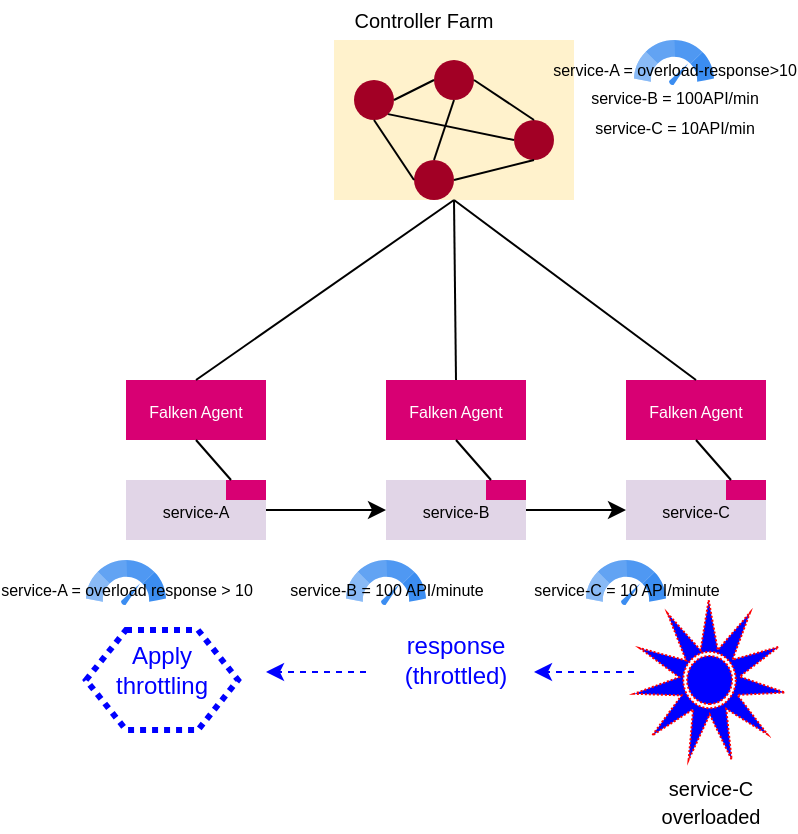 <mxfile version="14.5.8" type="github">
  <diagram id="yZIHSuRr316w4IqbBefV" name="Page-1">
    <mxGraphModel dx="938" dy="536" grid="1" gridSize="10" guides="1" tooltips="1" connect="1" arrows="1" fold="1" page="1" pageScale="1" pageWidth="850" pageHeight="1100" math="0" shadow="0">
      <root>
        <mxCell id="0" />
        <mxCell id="1" parent="0" />
        <mxCell id="0nwCaB0LVHe2-dGo3pXc-1" value="" style="rounded=0;whiteSpace=wrap;html=1;fillColor=#fff2cc;strokeColor=none;" vertex="1" parent="1">
          <mxGeometry x="300" y="180" width="120" height="80" as="geometry" />
        </mxCell>
        <mxCell id="0nwCaB0LVHe2-dGo3pXc-2" value="" style="ellipse;whiteSpace=wrap;html=1;aspect=fixed;fillColor=#a20025;fontColor=#ffffff;strokeColor=none;" vertex="1" parent="1">
          <mxGeometry x="310" y="200" width="20" height="20" as="geometry" />
        </mxCell>
        <mxCell id="0nwCaB0LVHe2-dGo3pXc-3" value="" style="ellipse;whiteSpace=wrap;html=1;aspect=fixed;fillColor=#a20025;fontColor=#ffffff;strokeColor=none;" vertex="1" parent="1">
          <mxGeometry x="390" y="220" width="20" height="20" as="geometry" />
        </mxCell>
        <mxCell id="0nwCaB0LVHe2-dGo3pXc-4" value="" style="ellipse;whiteSpace=wrap;html=1;aspect=fixed;fillColor=#a20025;fontColor=#ffffff;strokeColor=none;" vertex="1" parent="1">
          <mxGeometry x="340" y="240" width="20" height="20" as="geometry" />
        </mxCell>
        <mxCell id="0nwCaB0LVHe2-dGo3pXc-5" value="" style="ellipse;whiteSpace=wrap;html=1;aspect=fixed;fillColor=#a20025;fontColor=#ffffff;strokeColor=none;" vertex="1" parent="1">
          <mxGeometry x="350" y="190" width="20" height="20" as="geometry" />
        </mxCell>
        <mxCell id="0nwCaB0LVHe2-dGo3pXc-6" value="" style="endArrow=none;html=1;exitX=1;exitY=0.5;exitDx=0;exitDy=0;entryX=0;entryY=0.5;entryDx=0;entryDy=0;" edge="1" parent="1" source="0nwCaB0LVHe2-dGo3pXc-2" target="0nwCaB0LVHe2-dGo3pXc-5">
          <mxGeometry width="50" height="50" relative="1" as="geometry">
            <mxPoint x="410" y="560" as="sourcePoint" />
            <mxPoint x="460" y="510" as="targetPoint" />
          </mxGeometry>
        </mxCell>
        <mxCell id="0nwCaB0LVHe2-dGo3pXc-7" value="" style="endArrow=none;html=1;exitX=1;exitY=0.5;exitDx=0;exitDy=0;entryX=0.5;entryY=0;entryDx=0;entryDy=0;" edge="1" parent="1" source="0nwCaB0LVHe2-dGo3pXc-5" target="0nwCaB0LVHe2-dGo3pXc-3">
          <mxGeometry width="50" height="50" relative="1" as="geometry">
            <mxPoint x="390" y="430" as="sourcePoint" />
            <mxPoint x="440" y="380" as="targetPoint" />
          </mxGeometry>
        </mxCell>
        <mxCell id="0nwCaB0LVHe2-dGo3pXc-8" value="" style="endArrow=none;html=1;exitX=0.5;exitY=1;exitDx=0;exitDy=0;entryX=0;entryY=0.5;entryDx=0;entryDy=0;" edge="1" parent="1" source="0nwCaB0LVHe2-dGo3pXc-2" target="0nwCaB0LVHe2-dGo3pXc-4">
          <mxGeometry width="50" height="50" relative="1" as="geometry">
            <mxPoint x="390" y="430" as="sourcePoint" />
            <mxPoint x="440" y="380" as="targetPoint" />
          </mxGeometry>
        </mxCell>
        <mxCell id="0nwCaB0LVHe2-dGo3pXc-9" value="" style="endArrow=none;html=1;exitX=0.5;exitY=1;exitDx=0;exitDy=0;entryX=0.5;entryY=0;entryDx=0;entryDy=0;" edge="1" parent="1" source="0nwCaB0LVHe2-dGo3pXc-5" target="0nwCaB0LVHe2-dGo3pXc-4">
          <mxGeometry width="50" height="50" relative="1" as="geometry">
            <mxPoint x="390" y="430" as="sourcePoint" />
            <mxPoint x="440" y="380" as="targetPoint" />
          </mxGeometry>
        </mxCell>
        <mxCell id="0nwCaB0LVHe2-dGo3pXc-10" value="" style="endArrow=none;html=1;exitX=1;exitY=0.5;exitDx=0;exitDy=0;entryX=0.5;entryY=1;entryDx=0;entryDy=0;" edge="1" parent="1" source="0nwCaB0LVHe2-dGo3pXc-4" target="0nwCaB0LVHe2-dGo3pXc-3">
          <mxGeometry width="50" height="50" relative="1" as="geometry">
            <mxPoint x="390" y="430" as="sourcePoint" />
            <mxPoint x="440" y="380" as="targetPoint" />
          </mxGeometry>
        </mxCell>
        <mxCell id="0nwCaB0LVHe2-dGo3pXc-11" value="" style="endArrow=none;html=1;entryX=0;entryY=0.5;entryDx=0;entryDy=0;exitX=1;exitY=1;exitDx=0;exitDy=0;" edge="1" parent="1" source="0nwCaB0LVHe2-dGo3pXc-2" target="0nwCaB0LVHe2-dGo3pXc-3">
          <mxGeometry width="50" height="50" relative="1" as="geometry">
            <mxPoint x="390" y="220" as="sourcePoint" />
            <mxPoint x="440" y="170" as="targetPoint" />
          </mxGeometry>
        </mxCell>
        <mxCell id="0nwCaB0LVHe2-dGo3pXc-12" value="&lt;font style=&quot;font-size: 10px&quot;&gt;Controller Farm&lt;/font&gt;" style="text;html=1;strokeColor=none;fillColor=none;align=center;verticalAlign=middle;whiteSpace=wrap;rounded=0;" vertex="1" parent="1">
          <mxGeometry x="300" y="160" width="90" height="20" as="geometry" />
        </mxCell>
        <mxCell id="0nwCaB0LVHe2-dGo3pXc-13" value="&lt;font style=&quot;font-size: 8px&quot;&gt;Falken Agent&lt;/font&gt;" style="rounded=0;whiteSpace=wrap;html=1;fillColor=#d80073;fontColor=#ffffff;strokeColor=none;" vertex="1" parent="1">
          <mxGeometry x="196" y="350" width="70" height="30" as="geometry" />
        </mxCell>
        <mxCell id="0nwCaB0LVHe2-dGo3pXc-14" value="&lt;font style=&quot;font-size: 8px&quot;&gt;service-A&lt;/font&gt;" style="rounded=0;whiteSpace=wrap;html=1;fillColor=#e1d5e7;strokeColor=none;" vertex="1" parent="1">
          <mxGeometry x="196" y="400" width="70" height="30" as="geometry" />
        </mxCell>
        <mxCell id="0nwCaB0LVHe2-dGo3pXc-15" value="" style="rounded=0;whiteSpace=wrap;html=1;fillColor=#d80073;fontColor=#ffffff;strokeColor=none;" vertex="1" parent="1">
          <mxGeometry x="246" y="400" width="20" height="10" as="geometry" />
        </mxCell>
        <mxCell id="0nwCaB0LVHe2-dGo3pXc-16" value="" style="endArrow=none;html=1;exitX=0.75;exitY=0;exitDx=0;exitDy=0;entryX=0.5;entryY=1;entryDx=0;entryDy=0;" edge="1" parent="1" source="0nwCaB0LVHe2-dGo3pXc-14" target="0nwCaB0LVHe2-dGo3pXc-13">
          <mxGeometry width="50" height="50" relative="1" as="geometry">
            <mxPoint x="416" y="350" as="sourcePoint" />
            <mxPoint x="466" y="300" as="targetPoint" />
          </mxGeometry>
        </mxCell>
        <mxCell id="0nwCaB0LVHe2-dGo3pXc-17" value="&lt;font style=&quot;font-size: 8px&quot;&gt;Falken Agent&lt;/font&gt;" style="rounded=0;whiteSpace=wrap;html=1;fillColor=#d80073;fontColor=#ffffff;strokeColor=none;" vertex="1" parent="1">
          <mxGeometry x="326" y="350" width="70" height="30" as="geometry" />
        </mxCell>
        <mxCell id="0nwCaB0LVHe2-dGo3pXc-18" value="&lt;font style=&quot;font-size: 8px&quot;&gt;service-B&lt;/font&gt;" style="rounded=0;whiteSpace=wrap;html=1;fillColor=#e1d5e7;strokeColor=none;" vertex="1" parent="1">
          <mxGeometry x="326" y="400" width="70" height="30" as="geometry" />
        </mxCell>
        <mxCell id="0nwCaB0LVHe2-dGo3pXc-19" value="" style="rounded=0;whiteSpace=wrap;html=1;fillColor=#d80073;fontColor=#ffffff;strokeColor=none;" vertex="1" parent="1">
          <mxGeometry x="376" y="400" width="20" height="10" as="geometry" />
        </mxCell>
        <mxCell id="0nwCaB0LVHe2-dGo3pXc-20" value="" style="endArrow=none;html=1;exitX=0.75;exitY=0;exitDx=0;exitDy=0;entryX=0.5;entryY=1;entryDx=0;entryDy=0;" edge="1" parent="1" source="0nwCaB0LVHe2-dGo3pXc-18" target="0nwCaB0LVHe2-dGo3pXc-17">
          <mxGeometry width="50" height="50" relative="1" as="geometry">
            <mxPoint x="546" y="350" as="sourcePoint" />
            <mxPoint x="596" y="300" as="targetPoint" />
          </mxGeometry>
        </mxCell>
        <mxCell id="0nwCaB0LVHe2-dGo3pXc-21" value="&lt;font style=&quot;font-size: 8px&quot;&gt;Falken Agent&lt;/font&gt;" style="rounded=0;whiteSpace=wrap;html=1;fillColor=#d80073;fontColor=#ffffff;strokeColor=none;" vertex="1" parent="1">
          <mxGeometry x="446" y="350" width="70" height="30" as="geometry" />
        </mxCell>
        <mxCell id="0nwCaB0LVHe2-dGo3pXc-22" value="&lt;font style=&quot;font-size: 8px&quot;&gt;service-C&lt;/font&gt;" style="rounded=0;whiteSpace=wrap;html=1;fillColor=#e1d5e7;strokeColor=none;" vertex="1" parent="1">
          <mxGeometry x="446" y="400" width="70" height="30" as="geometry" />
        </mxCell>
        <mxCell id="0nwCaB0LVHe2-dGo3pXc-23" value="" style="rounded=0;whiteSpace=wrap;html=1;fillColor=#d80073;fontColor=#ffffff;strokeColor=none;" vertex="1" parent="1">
          <mxGeometry x="496" y="400" width="20" height="10" as="geometry" />
        </mxCell>
        <mxCell id="0nwCaB0LVHe2-dGo3pXc-24" value="" style="endArrow=none;html=1;exitX=0.75;exitY=0;exitDx=0;exitDy=0;entryX=0.5;entryY=1;entryDx=0;entryDy=0;" edge="1" parent="1" source="0nwCaB0LVHe2-dGo3pXc-22" target="0nwCaB0LVHe2-dGo3pXc-21">
          <mxGeometry width="50" height="50" relative="1" as="geometry">
            <mxPoint x="666" y="350" as="sourcePoint" />
            <mxPoint x="716" y="300" as="targetPoint" />
          </mxGeometry>
        </mxCell>
        <mxCell id="0nwCaB0LVHe2-dGo3pXc-25" value="&lt;font style=&quot;font-size: 8px&quot;&gt;service-A = overload-response&amp;gt;10&lt;br&gt;service-B = 100API/min&lt;br&gt;service-C = 10API/min&lt;br&gt;&lt;/font&gt;" style="html=1;aspect=fixed;strokeColor=none;shadow=0;align=center;verticalAlign=top;fillColor=#3B8DF1;shape=mxgraph.gcp2.speed" vertex="1" parent="1">
          <mxGeometry x="450" y="180" width="40" height="22.8" as="geometry" />
        </mxCell>
        <mxCell id="0nwCaB0LVHe2-dGo3pXc-26" value="&lt;font style=&quot;font-size: 8px&quot;&gt;service-A = overload response &amp;gt; 10&lt;/font&gt;" style="html=1;aspect=fixed;strokeColor=none;shadow=0;align=center;verticalAlign=top;fillColor=#3B8DF1;shape=mxgraph.gcp2.speed" vertex="1" parent="1">
          <mxGeometry x="176" y="440" width="40" height="22.8" as="geometry" />
        </mxCell>
        <mxCell id="0nwCaB0LVHe2-dGo3pXc-27" value="&lt;font style=&quot;font-size: 8px&quot;&gt;service-B = 100 API/minute&lt;/font&gt;" style="html=1;aspect=fixed;strokeColor=none;shadow=0;align=center;verticalAlign=top;fillColor=#3B8DF1;shape=mxgraph.gcp2.speed" vertex="1" parent="1">
          <mxGeometry x="306" y="440" width="40" height="22.8" as="geometry" />
        </mxCell>
        <mxCell id="0nwCaB0LVHe2-dGo3pXc-28" value="&lt;font style=&quot;font-size: 8px&quot;&gt;service-C = 10 API/minute&lt;/font&gt;" style="html=1;aspect=fixed;strokeColor=none;shadow=0;align=center;verticalAlign=top;fillColor=#3B8DF1;shape=mxgraph.gcp2.speed" vertex="1" parent="1">
          <mxGeometry x="426" y="440" width="40" height="22.8" as="geometry" />
        </mxCell>
        <mxCell id="0nwCaB0LVHe2-dGo3pXc-29" value="" style="endArrow=none;html=1;entryX=0.5;entryY=1;entryDx=0;entryDy=0;exitX=0.5;exitY=0;exitDx=0;exitDy=0;" edge="1" parent="1" source="0nwCaB0LVHe2-dGo3pXc-13" target="0nwCaB0LVHe2-dGo3pXc-1">
          <mxGeometry width="50" height="50" relative="1" as="geometry">
            <mxPoint x="380" y="370" as="sourcePoint" />
            <mxPoint x="430" y="320" as="targetPoint" />
          </mxGeometry>
        </mxCell>
        <mxCell id="0nwCaB0LVHe2-dGo3pXc-30" value="" style="endArrow=none;html=1;entryX=0.5;entryY=1;entryDx=0;entryDy=0;exitX=0.5;exitY=0;exitDx=0;exitDy=0;" edge="1" parent="1" source="0nwCaB0LVHe2-dGo3pXc-17" target="0nwCaB0LVHe2-dGo3pXc-1">
          <mxGeometry width="50" height="50" relative="1" as="geometry">
            <mxPoint x="215" y="360" as="sourcePoint" />
            <mxPoint x="370" y="270" as="targetPoint" />
          </mxGeometry>
        </mxCell>
        <mxCell id="0nwCaB0LVHe2-dGo3pXc-31" value="" style="endArrow=none;html=1;exitX=0.5;exitY=0;exitDx=0;exitDy=0;" edge="1" parent="1" source="0nwCaB0LVHe2-dGo3pXc-21">
          <mxGeometry width="50" height="50" relative="1" as="geometry">
            <mxPoint x="225" y="370" as="sourcePoint" />
            <mxPoint x="360" y="260" as="targetPoint" />
          </mxGeometry>
        </mxCell>
        <mxCell id="0nwCaB0LVHe2-dGo3pXc-32" value="" style="endArrow=classic;html=1;exitX=1;exitY=0.5;exitDx=0;exitDy=0;entryX=0;entryY=0.5;entryDx=0;entryDy=0;" edge="1" parent="1" source="0nwCaB0LVHe2-dGo3pXc-14" target="0nwCaB0LVHe2-dGo3pXc-18">
          <mxGeometry width="50" height="50" relative="1" as="geometry">
            <mxPoint x="200" y="440" as="sourcePoint" />
            <mxPoint x="250" y="390" as="targetPoint" />
          </mxGeometry>
        </mxCell>
        <mxCell id="0nwCaB0LVHe2-dGo3pXc-33" value="" style="endArrow=classic;html=1;exitX=1;exitY=0.5;exitDx=0;exitDy=0;entryX=0;entryY=0.5;entryDx=0;entryDy=0;" edge="1" parent="1" source="0nwCaB0LVHe2-dGo3pXc-18" target="0nwCaB0LVHe2-dGo3pXc-22">
          <mxGeometry width="50" height="50" relative="1" as="geometry">
            <mxPoint x="200" y="440" as="sourcePoint" />
            <mxPoint x="250" y="390" as="targetPoint" />
          </mxGeometry>
        </mxCell>
        <mxCell id="0nwCaB0LVHe2-dGo3pXc-36" value="&lt;font style=&quot;font-size: 10px&quot;&gt;service-C&lt;br&gt;overloaded&lt;/font&gt;" style="shape=mxgraph.signs.nature.sun_2;html=1;pointerEvents=1;verticalLabelPosition=bottom;verticalAlign=top;align=center;fillColor=#0000FF;dashed=1;dashPattern=1 1;strokeColor=#FF0000;" vertex="1" parent="1">
          <mxGeometry x="450" y="460" width="75.5" height="80" as="geometry" />
        </mxCell>
        <mxCell id="0nwCaB0LVHe2-dGo3pXc-37" value="" style="endArrow=classic;html=1;strokeColor=#0000FF;dashed=1;" edge="1" parent="1">
          <mxGeometry width="50" height="50" relative="1" as="geometry">
            <mxPoint x="450" y="496" as="sourcePoint" />
            <mxPoint x="400" y="496" as="targetPoint" />
          </mxGeometry>
        </mxCell>
        <mxCell id="0nwCaB0LVHe2-dGo3pXc-38" value="" style="endArrow=classic;html=1;strokeColor=#0000FF;dashed=1;" edge="1" parent="1">
          <mxGeometry width="50" height="50" relative="1" as="geometry">
            <mxPoint x="316" y="496" as="sourcePoint" />
            <mxPoint x="266" y="496" as="targetPoint" />
          </mxGeometry>
        </mxCell>
        <mxCell id="0nwCaB0LVHe2-dGo3pXc-43" value="&lt;font color=&quot;#0000ff&quot;&gt;response&lt;br&gt;(throttled)&lt;/font&gt;" style="text;html=1;strokeColor=none;fillColor=none;align=center;verticalAlign=middle;whiteSpace=wrap;rounded=0;dashed=1;dashPattern=1 1;" vertex="1" parent="1">
          <mxGeometry x="341" y="480" width="40" height="20" as="geometry" />
        </mxCell>
        <mxCell id="0nwCaB0LVHe2-dGo3pXc-46" value="&lt;font color=&quot;#0000ff&quot;&gt;Apply throttling&lt;br&gt;&lt;/font&gt;" style="text;html=1;strokeColor=none;fillColor=none;align=center;verticalAlign=middle;whiteSpace=wrap;rounded=0;dashed=1;dashPattern=1 1;" vertex="1" parent="1">
          <mxGeometry x="194" y="485" width="40" height="20" as="geometry" />
        </mxCell>
        <mxCell id="0nwCaB0LVHe2-dGo3pXc-50" value="" style="shape=hexagon;perimeter=hexagonPerimeter2;whiteSpace=wrap;html=1;fixedSize=1;dashed=1;dashPattern=1 1;fontColor=#ffffff;fillColor=none;strokeColor=#0000FF;strokeWidth=3;" vertex="1" parent="1">
          <mxGeometry x="176" y="475" width="76" height="50" as="geometry" />
        </mxCell>
      </root>
    </mxGraphModel>
  </diagram>
</mxfile>
